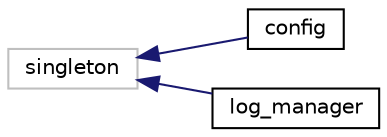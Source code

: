 digraph "Graphical Class Hierarchy"
{
  edge [fontname="Helvetica",fontsize="10",labelfontname="Helvetica",labelfontsize="10"];
  node [fontname="Helvetica",fontsize="10",shape=record];
  rankdir="LR";
  Node12 [label="singleton",height=0.2,width=0.4,color="grey75", fillcolor="white", style="filled"];
  Node12 -> Node0 [dir="back",color="midnightblue",fontsize="10",style="solid",fontname="Helvetica"];
  Node0 [label="config",height=0.2,width=0.4,color="black", fillcolor="white", style="filled",URL="$classconfig.html"];
  Node12 -> Node14 [dir="back",color="midnightblue",fontsize="10",style="solid",fontname="Helvetica"];
  Node14 [label="log_manager",height=0.2,width=0.4,color="black", fillcolor="white", style="filled",URL="$classlog__manager.html"];
}
